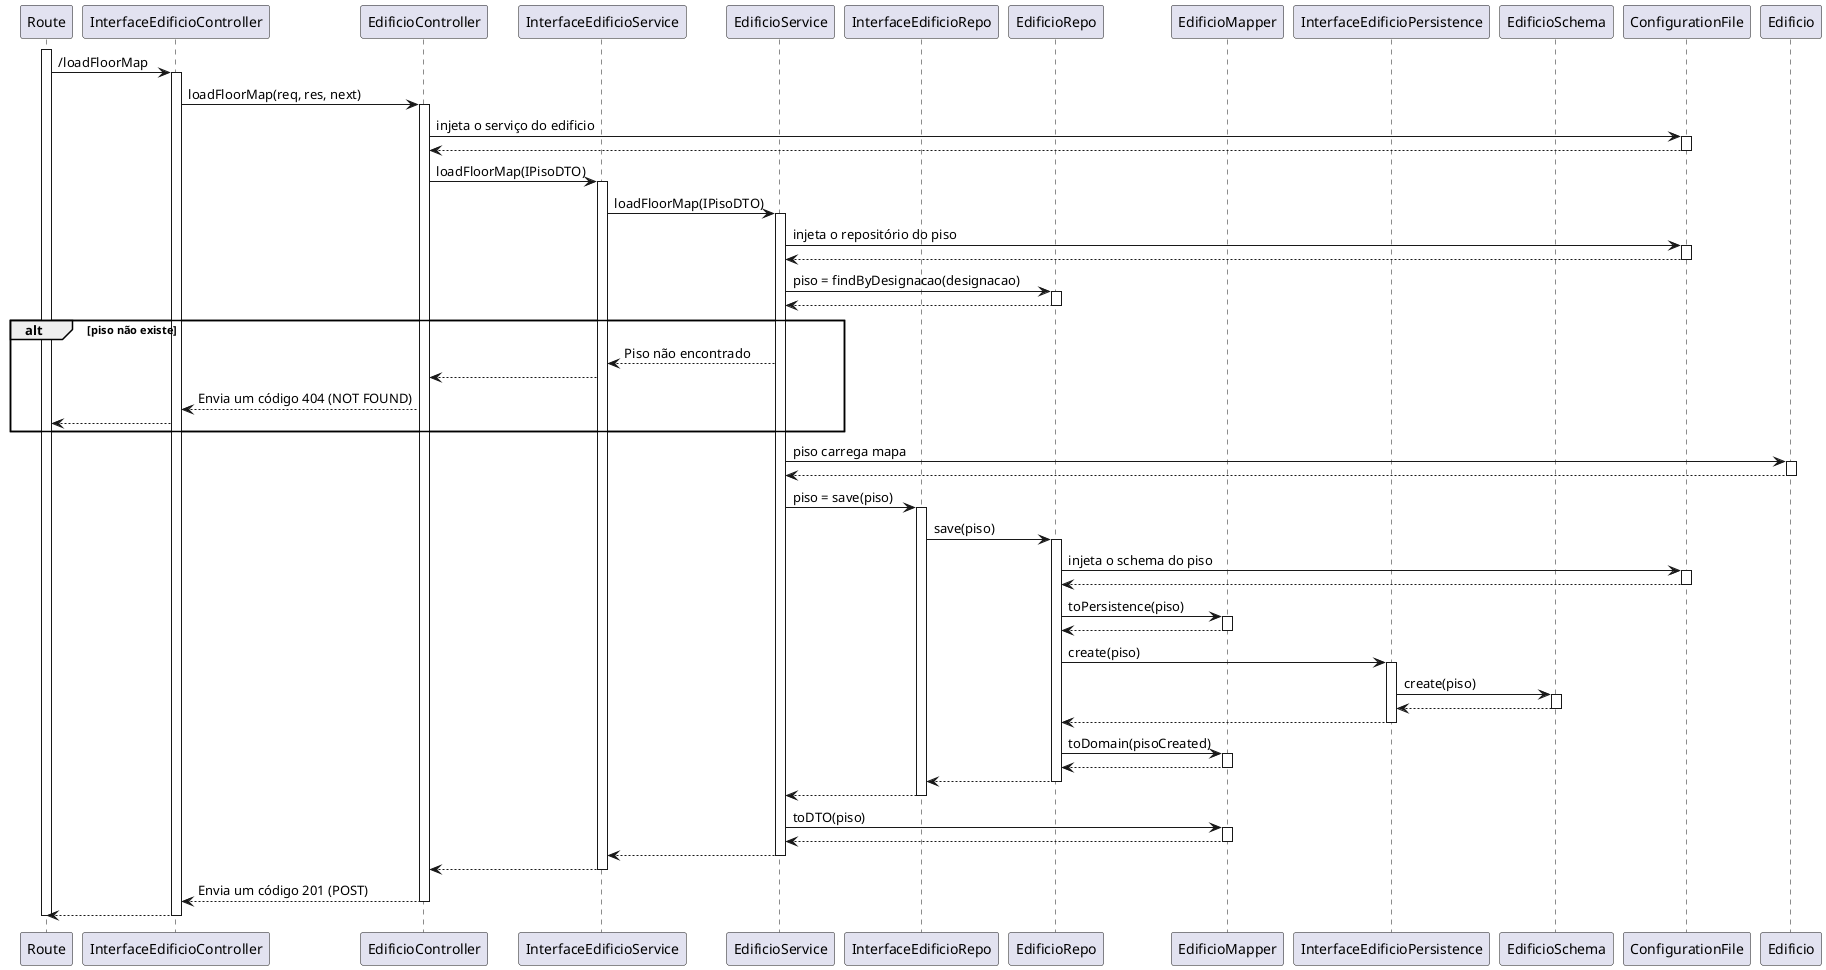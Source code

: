 @startuml sd

participant Route as route
participant InterfaceEdificioController as ictrl
participant EdificioController as ctrl
participant InterfaceEdificioService as isvc
participant EdificioService as svc
participant InterfaceEdificioRepo as irepo
participant EdificioRepo as repo
participant EdificioMapper as mapper
participant InterfaceEdificioPersistence as ischema
participant EdificioSchema as schema
participant ConfigurationFile as conf
participant Edificio as model

activate route
route -> ictrl : /loadFloorMap
activate ictrl
ictrl -> ctrl : loadFloorMap(req, res, next)
activate ctrl
ctrl -> conf : injeta o serviço do edificio
activate conf
conf --> ctrl
deactivate conf
ctrl -> isvc : loadFloorMap(IPisoDTO)
activate isvc
isvc -> svc : loadFloorMap(IPisoDTO)
activate svc
svc -> conf : injeta o repositório do piso
activate conf
conf --> svc
deactivate conf
svc -> repo : piso = findByDesignacao(designacao)
activate repo
repo --> svc
deactivate repo
alt piso não existe
    svc --> isvc : Piso não encontrado
    isvc --> ctrl
    ctrl --> ictrl : Envia um código 404 (NOT FOUND)
    ictrl --> route
end
svc -> model : piso carrega mapa
activate model
model --> svc
deactivate model
svc -> irepo : piso = save(piso)
activate irepo
irepo -> repo : save(piso)
activate repo
repo -> conf : injeta o schema do piso
activate conf
conf --> repo
deactivate conf
repo -> mapper : toPersistence(piso)
activate mapper
mapper --> repo
deactivate mapper
repo -> ischema : create(piso)
activate ischema 
ischema -> schema : create(piso)
activate schema
schema --> ischema
deactivate schema
ischema --> repo
deactivate ischema
repo -> mapper : toDomain(pisoCreated)
activate mapper
mapper --> repo
deactivate mapper
repo --> irepo
deactivate repo
irepo --> svc
deactivate irepo
svc -> mapper : toDTO(piso)
activate mapper
mapper --> svc
deactivate mapper
svc --> isvc
deactivate svc
isvc --> ctrl
deactivate isvc
ctrl --> ictrl : Envia um código 201 (POST)
deactivate ctrl
ictrl --> route
deactivate ictrl
deactivate route



@enduml